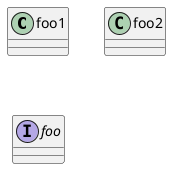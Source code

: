{
  "sha1": "ovvqqdmt334f89h1uced8kkmjlu9mx",
  "insertion": {
    "when": "2024-06-04T17:28:40.359Z",
    "user": "plantuml@gmail.com"
  }
}
@startuml
hide class
class foo1
class foo2
interface foo
@enduml
